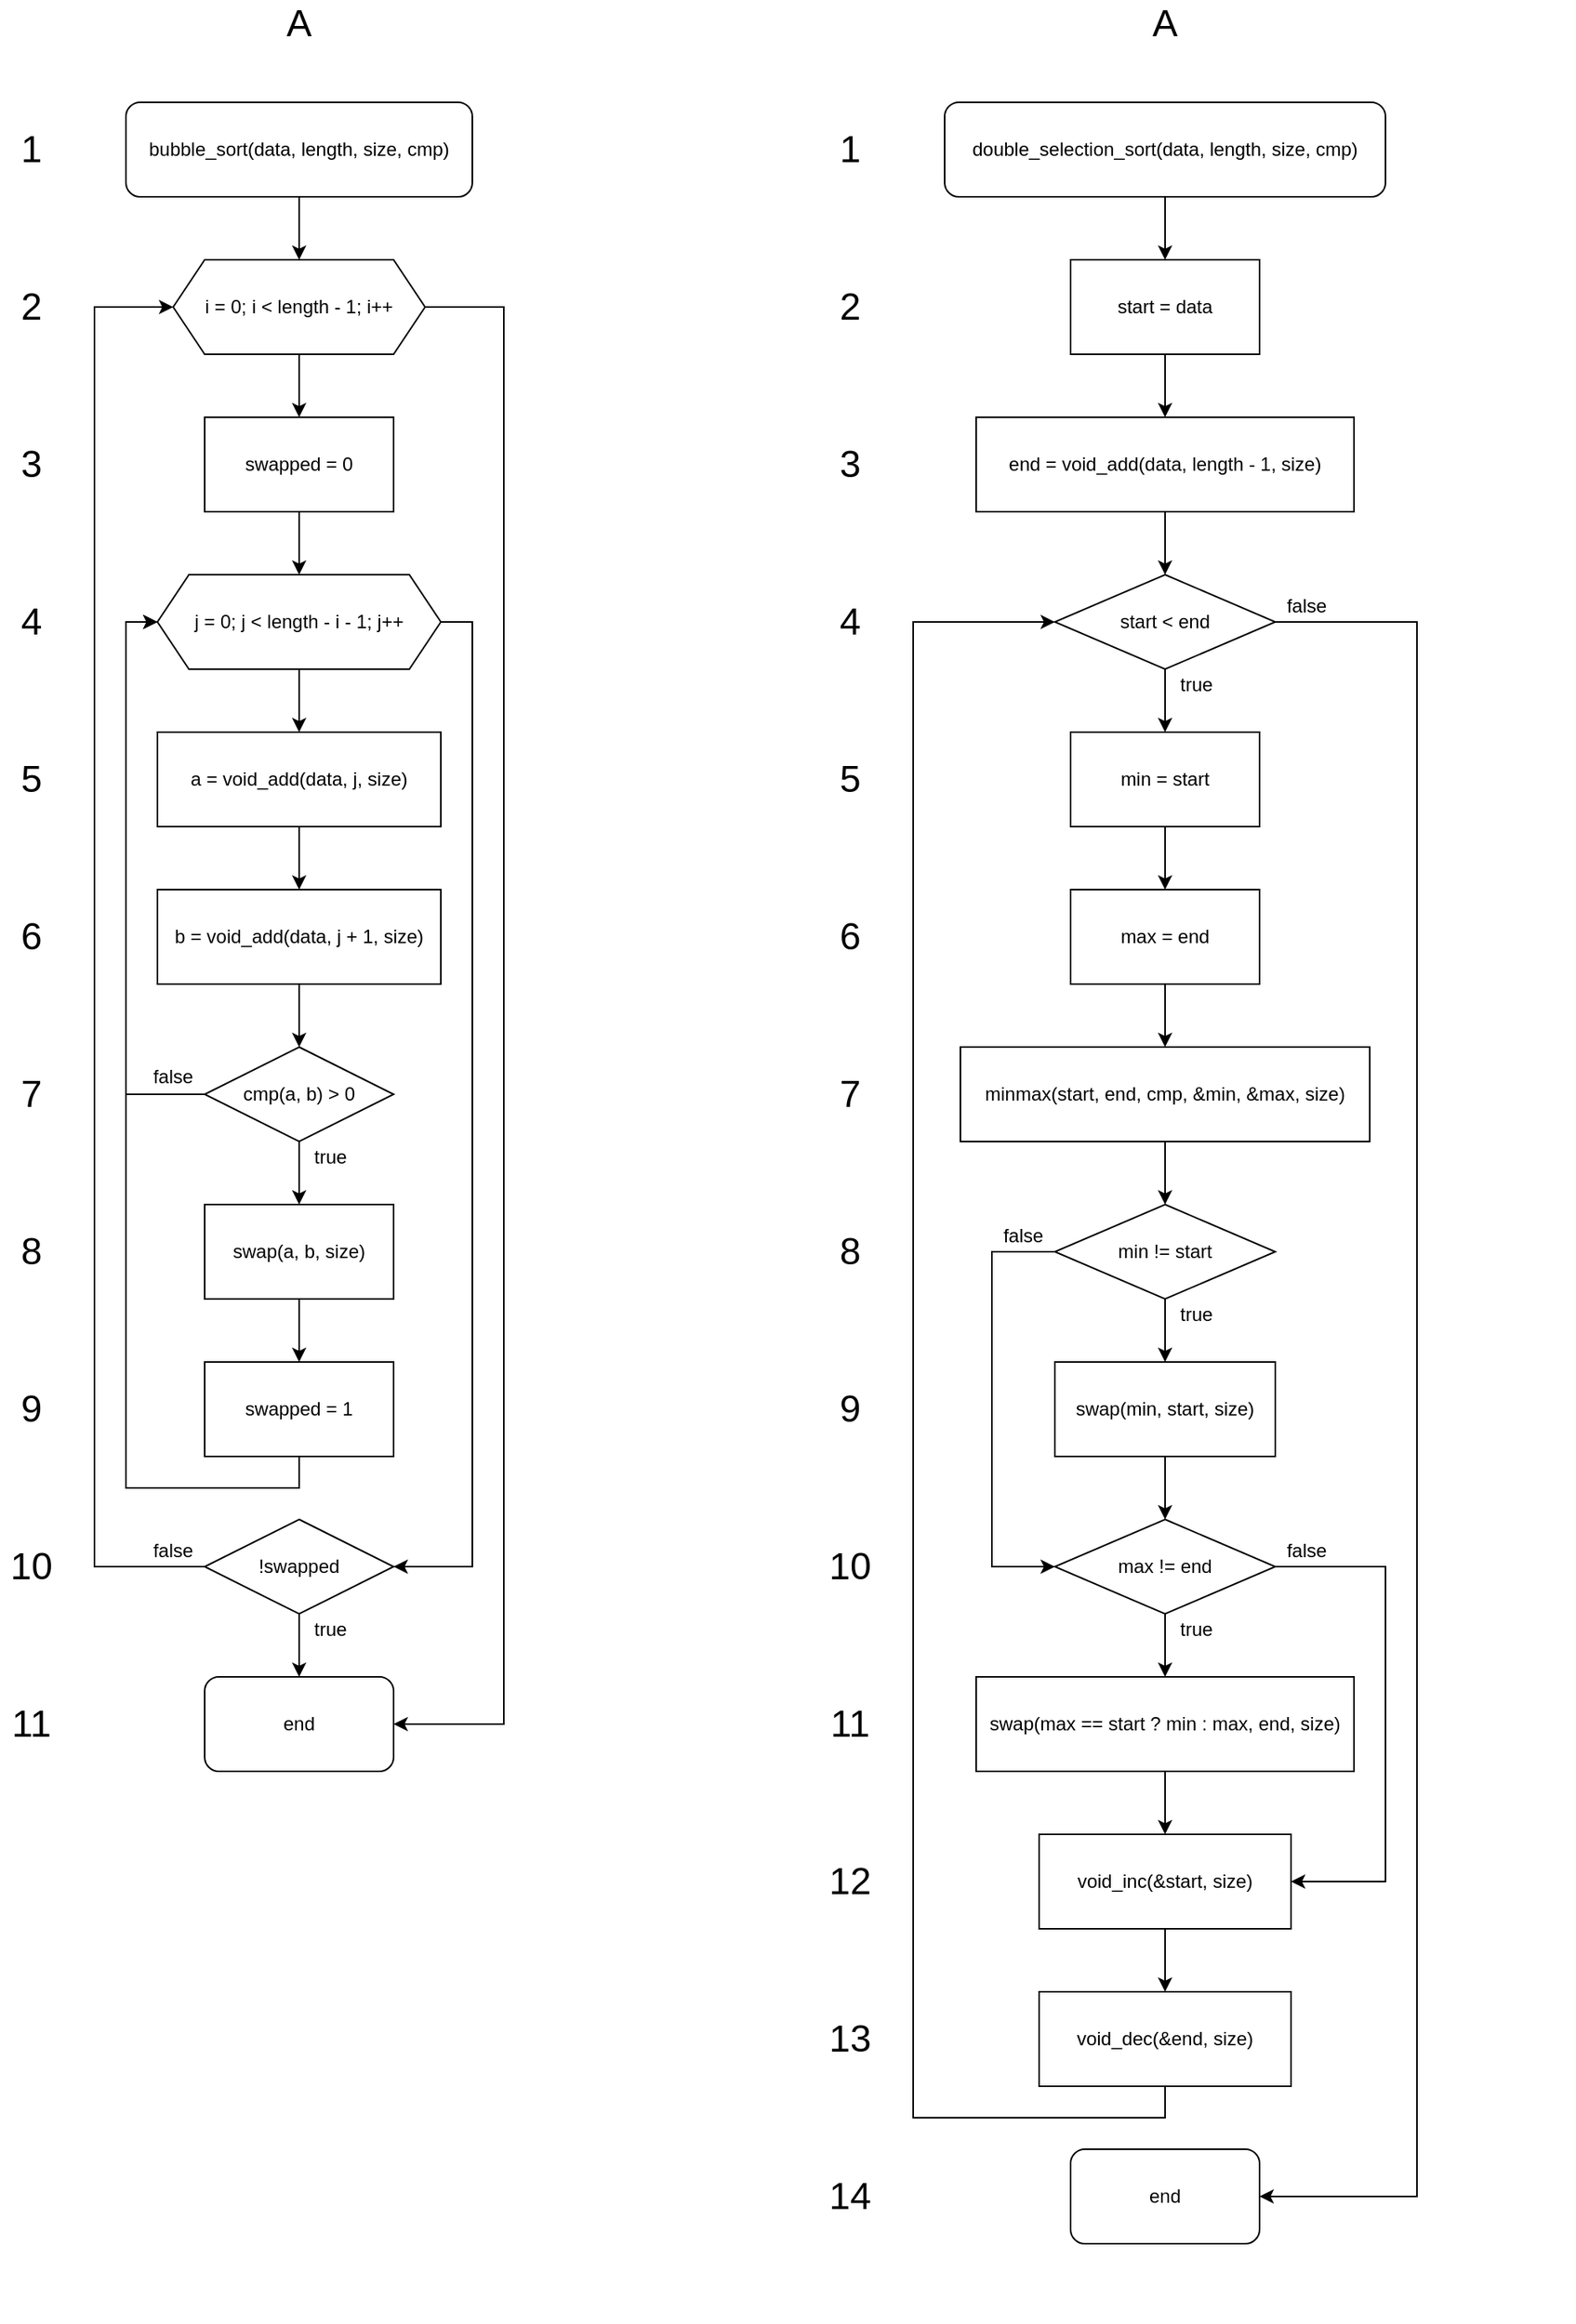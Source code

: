 <mxfile>
    <diagram id="C5RBs43oDa-KdzZeNtuy" name="Page-1">
        <mxGraphModel dx="2230" dy="1405" grid="1" gridSize="10" guides="1" tooltips="1" connect="1" arrows="1" fold="1" page="1" pageScale="1" pageWidth="827" pageHeight="1169" math="0" shadow="0">
            <root>
                <mxCell id="WIyWlLk6GJQsqaUBKTNV-0"/>
                <mxCell id="WIyWlLk6GJQsqaUBKTNV-1" parent="WIyWlLk6GJQsqaUBKTNV-0"/>
                <mxCell id="zx0148MqRfyi0DoLK2Pc-1" value="bubble_sort(data, length, size, cmp)" style="rounded=1;whiteSpace=wrap;" parent="WIyWlLk6GJQsqaUBKTNV-1" vertex="1">
                    <mxGeometry x="300" y="540" width="220" height="60" as="geometry"/>
                </mxCell>
                <mxCell id="zx0148MqRfyi0DoLK2Pc-33" style="edgeStyle=orthogonalEdgeStyle;rounded=0;orthogonalLoop=1;jettySize=auto;html=1;" parent="WIyWlLk6GJQsqaUBKTNV-1" source="zx0148MqRfyi0DoLK2Pc-2" target="zx0148MqRfyi0DoLK2Pc-28" edge="1">
                    <mxGeometry relative="1" as="geometry">
                        <Array as="points">
                            <mxPoint x="540" y="670"/>
                            <mxPoint x="540" y="1570"/>
                        </Array>
                    </mxGeometry>
                </mxCell>
                <mxCell id="zx0148MqRfyi0DoLK2Pc-2" value="i = 0; i &amp;lt; length - 1; i++" style="shape=hexagon;perimeter=hexagonPerimeter2;whiteSpace=wrap;fixedSize=1;html=1;" parent="WIyWlLk6GJQsqaUBKTNV-1" vertex="1">
                    <mxGeometry x="330" y="640" width="160" height="60" as="geometry"/>
                </mxCell>
                <mxCell id="zx0148MqRfyi0DoLK2Pc-3" value="" style="edgeStyle=orthogonalEdgeStyle;rounded=0;orthogonalLoop=1;jettySize=auto;html=1;" parent="WIyWlLk6GJQsqaUBKTNV-1" source="zx0148MqRfyi0DoLK2Pc-1" target="zx0148MqRfyi0DoLK2Pc-2" edge="1">
                    <mxGeometry relative="1" as="geometry"/>
                </mxCell>
                <mxCell id="zx0148MqRfyi0DoLK2Pc-4" value="swapped = 0" style="rounded=0;whiteSpace=wrap;" parent="WIyWlLk6GJQsqaUBKTNV-1" vertex="1">
                    <mxGeometry x="350" y="740" width="120" height="60" as="geometry"/>
                </mxCell>
                <mxCell id="zx0148MqRfyi0DoLK2Pc-5" value="" style="edgeStyle=orthogonalEdgeStyle;rounded=0;orthogonalLoop=1;jettySize=auto;html=1;" parent="WIyWlLk6GJQsqaUBKTNV-1" source="zx0148MqRfyi0DoLK2Pc-2" target="zx0148MqRfyi0DoLK2Pc-4" edge="1">
                    <mxGeometry relative="1" as="geometry"/>
                </mxCell>
                <mxCell id="zx0148MqRfyi0DoLK2Pc-6" value="j = 0; j &lt; length - i - 1; j++" style="shape=hexagon;perimeter=hexagonPerimeter2;whiteSpace=wrap;fixedSize=1;" parent="WIyWlLk6GJQsqaUBKTNV-1" vertex="1">
                    <mxGeometry x="320" y="840" width="180" height="60" as="geometry"/>
                </mxCell>
                <mxCell id="zx0148MqRfyi0DoLK2Pc-7" value="" style="edgeStyle=orthogonalEdgeStyle;rounded=0;orthogonalLoop=1;jettySize=auto;html=1;" parent="WIyWlLk6GJQsqaUBKTNV-1" source="zx0148MqRfyi0DoLK2Pc-4" target="zx0148MqRfyi0DoLK2Pc-6" edge="1">
                    <mxGeometry relative="1" as="geometry"/>
                </mxCell>
                <mxCell id="zx0148MqRfyi0DoLK2Pc-11" style="edgeStyle=orthogonalEdgeStyle;rounded=0;orthogonalLoop=1;jettySize=auto;html=1;" parent="WIyWlLk6GJQsqaUBKTNV-1" source="zx0148MqRfyi0DoLK2Pc-8" target="zx0148MqRfyi0DoLK2Pc-10" edge="1">
                    <mxGeometry relative="1" as="geometry"/>
                </mxCell>
                <mxCell id="zx0148MqRfyi0DoLK2Pc-8" value="a = void_add(data, j, size)" style="rounded=0;whiteSpace=wrap;" parent="WIyWlLk6GJQsqaUBKTNV-1" vertex="1">
                    <mxGeometry x="320" y="940" width="180" height="60" as="geometry"/>
                </mxCell>
                <mxCell id="zx0148MqRfyi0DoLK2Pc-9" value="" style="edgeStyle=orthogonalEdgeStyle;rounded=0;orthogonalLoop=1;jettySize=auto;html=1;" parent="WIyWlLk6GJQsqaUBKTNV-1" source="zx0148MqRfyi0DoLK2Pc-6" target="zx0148MqRfyi0DoLK2Pc-8" edge="1">
                    <mxGeometry relative="1" as="geometry"/>
                </mxCell>
                <mxCell id="zx0148MqRfyi0DoLK2Pc-10" value="b = void_add(data, j + 1, size)" style="rounded=0;whiteSpace=wrap;" parent="WIyWlLk6GJQsqaUBKTNV-1" vertex="1">
                    <mxGeometry x="320" y="1040" width="180" height="60" as="geometry"/>
                </mxCell>
                <mxCell id="zx0148MqRfyi0DoLK2Pc-21" style="edgeStyle=orthogonalEdgeStyle;rounded=0;orthogonalLoop=1;jettySize=auto;html=1;" parent="WIyWlLk6GJQsqaUBKTNV-1" source="zx0148MqRfyi0DoLK2Pc-12" target="zx0148MqRfyi0DoLK2Pc-6" edge="1">
                    <mxGeometry relative="1" as="geometry">
                        <Array as="points">
                            <mxPoint x="300" y="1170"/>
                            <mxPoint x="300" y="870"/>
                        </Array>
                    </mxGeometry>
                </mxCell>
                <mxCell id="zx0148MqRfyi0DoLK2Pc-12" value="cmp(a, b) &gt; 0" style="rhombus;whiteSpace=wrap;" parent="WIyWlLk6GJQsqaUBKTNV-1" vertex="1">
                    <mxGeometry x="350" y="1140" width="120" height="60" as="geometry"/>
                </mxCell>
                <mxCell id="zx0148MqRfyi0DoLK2Pc-13" value="" style="edgeStyle=orthogonalEdgeStyle;rounded=0;orthogonalLoop=1;jettySize=auto;html=1;" parent="WIyWlLk6GJQsqaUBKTNV-1" source="zx0148MqRfyi0DoLK2Pc-10" target="zx0148MqRfyi0DoLK2Pc-12" edge="1">
                    <mxGeometry relative="1" as="geometry"/>
                </mxCell>
                <mxCell id="zx0148MqRfyi0DoLK2Pc-14" value="swap(a, b, size)" style="rounded=0;whiteSpace=wrap;" parent="WIyWlLk6GJQsqaUBKTNV-1" vertex="1">
                    <mxGeometry x="350" y="1240" width="120" height="60" as="geometry"/>
                </mxCell>
                <mxCell id="zx0148MqRfyi0DoLK2Pc-15" value="" style="edgeStyle=orthogonalEdgeStyle;rounded=0;orthogonalLoop=1;jettySize=auto;html=1;" parent="WIyWlLk6GJQsqaUBKTNV-1" source="zx0148MqRfyi0DoLK2Pc-12" target="zx0148MqRfyi0DoLK2Pc-14" edge="1">
                    <mxGeometry relative="1" as="geometry"/>
                </mxCell>
                <mxCell id="zx0148MqRfyi0DoLK2Pc-25" style="edgeStyle=orthogonalEdgeStyle;rounded=0;orthogonalLoop=1;jettySize=auto;html=1;" parent="WIyWlLk6GJQsqaUBKTNV-1" source="zx0148MqRfyi0DoLK2Pc-16" target="zx0148MqRfyi0DoLK2Pc-6" edge="1">
                    <mxGeometry relative="1" as="geometry">
                        <Array as="points">
                            <mxPoint x="410" y="1420"/>
                            <mxPoint x="300" y="1420"/>
                            <mxPoint x="300" y="870"/>
                        </Array>
                    </mxGeometry>
                </mxCell>
                <mxCell id="zx0148MqRfyi0DoLK2Pc-16" value="swapped = 1" style="rounded=0;whiteSpace=wrap;" parent="WIyWlLk6GJQsqaUBKTNV-1" vertex="1">
                    <mxGeometry x="350" y="1340" width="120" height="60" as="geometry"/>
                </mxCell>
                <mxCell id="zx0148MqRfyi0DoLK2Pc-17" value="" style="edgeStyle=orthogonalEdgeStyle;rounded=0;orthogonalLoop=1;jettySize=auto;html=1;" parent="WIyWlLk6GJQsqaUBKTNV-1" source="zx0148MqRfyi0DoLK2Pc-14" target="zx0148MqRfyi0DoLK2Pc-16" edge="1">
                    <mxGeometry relative="1" as="geometry"/>
                </mxCell>
                <mxCell id="zx0148MqRfyi0DoLK2Pc-18" value="true" style="text;html=1;strokeColor=none;fillColor=none;align=center;verticalAlign=middle;whiteSpace=wrap;rounded=0;" parent="WIyWlLk6GJQsqaUBKTNV-1" vertex="1">
                    <mxGeometry x="410" y="1200" width="40" height="20" as="geometry"/>
                </mxCell>
                <mxCell id="zx0148MqRfyi0DoLK2Pc-22" value="false" style="text;html=1;strokeColor=none;fillColor=none;align=center;verticalAlign=middle;whiteSpace=wrap;rounded=0;" parent="WIyWlLk6GJQsqaUBKTNV-1" vertex="1">
                    <mxGeometry x="310" y="1149" width="40" height="20" as="geometry"/>
                </mxCell>
                <mxCell id="zx0148MqRfyi0DoLK2Pc-29" style="edgeStyle=orthogonalEdgeStyle;rounded=0;orthogonalLoop=1;jettySize=auto;html=1;" parent="WIyWlLk6GJQsqaUBKTNV-1" source="zx0148MqRfyi0DoLK2Pc-26" target="zx0148MqRfyi0DoLK2Pc-28" edge="1">
                    <mxGeometry relative="1" as="geometry"/>
                </mxCell>
                <mxCell id="zx0148MqRfyi0DoLK2Pc-31" style="edgeStyle=orthogonalEdgeStyle;rounded=0;orthogonalLoop=1;jettySize=auto;html=1;" parent="WIyWlLk6GJQsqaUBKTNV-1" source="zx0148MqRfyi0DoLK2Pc-26" target="zx0148MqRfyi0DoLK2Pc-2" edge="1">
                    <mxGeometry relative="1" as="geometry">
                        <mxPoint x="220" y="810" as="targetPoint"/>
                        <Array as="points">
                            <mxPoint x="280" y="1470"/>
                            <mxPoint x="280" y="670"/>
                        </Array>
                    </mxGeometry>
                </mxCell>
                <mxCell id="zx0148MqRfyi0DoLK2Pc-26" value="!swapped" style="rhombus;whiteSpace=wrap;" parent="WIyWlLk6GJQsqaUBKTNV-1" vertex="1">
                    <mxGeometry x="350" y="1440" width="120" height="60" as="geometry"/>
                </mxCell>
                <mxCell id="zx0148MqRfyi0DoLK2Pc-27" value="" style="edgeStyle=orthogonalEdgeStyle;rounded=0;orthogonalLoop=1;jettySize=auto;html=1;" parent="WIyWlLk6GJQsqaUBKTNV-1" source="zx0148MqRfyi0DoLK2Pc-6" target="zx0148MqRfyi0DoLK2Pc-26" edge="1">
                    <mxGeometry relative="1" as="geometry">
                        <Array as="points">
                            <mxPoint x="520" y="870"/>
                            <mxPoint x="520" y="1470"/>
                        </Array>
                    </mxGeometry>
                </mxCell>
                <mxCell id="zx0148MqRfyi0DoLK2Pc-28" value="end" style="rounded=1;whiteSpace=wrap;html=1;" parent="WIyWlLk6GJQsqaUBKTNV-1" vertex="1">
                    <mxGeometry x="350" y="1540" width="120" height="60" as="geometry"/>
                </mxCell>
                <mxCell id="zx0148MqRfyi0DoLK2Pc-30" value="true" style="text;html=1;strokeColor=none;fillColor=none;align=center;verticalAlign=middle;whiteSpace=wrap;rounded=0;" parent="WIyWlLk6GJQsqaUBKTNV-1" vertex="1">
                    <mxGeometry x="410" y="1500" width="40" height="20" as="geometry"/>
                </mxCell>
                <mxCell id="zx0148MqRfyi0DoLK2Pc-32" value="false" style="text;html=1;strokeColor=none;fillColor=none;align=center;verticalAlign=middle;whiteSpace=wrap;rounded=0;" parent="WIyWlLk6GJQsqaUBKTNV-1" vertex="1">
                    <mxGeometry x="310" y="1450" width="40" height="20" as="geometry"/>
                </mxCell>
                <mxCell id="zx0148MqRfyi0DoLK2Pc-34" value="double_selection_sort(data, length, size, cmp)" style="rounded=1;whiteSpace=wrap;" parent="WIyWlLk6GJQsqaUBKTNV-1" vertex="1">
                    <mxGeometry x="820" y="540" width="280" height="60" as="geometry"/>
                </mxCell>
                <mxCell id="zx0148MqRfyi0DoLK2Pc-38" style="edgeStyle=orthogonalEdgeStyle;rounded=0;orthogonalLoop=1;jettySize=auto;html=1;" parent="WIyWlLk6GJQsqaUBKTNV-1" source="zx0148MqRfyi0DoLK2Pc-35" target="zx0148MqRfyi0DoLK2Pc-37" edge="1">
                    <mxGeometry relative="1" as="geometry"/>
                </mxCell>
                <mxCell id="zx0148MqRfyi0DoLK2Pc-35" value="start = data" style="rounded=0;whiteSpace=wrap;" parent="WIyWlLk6GJQsqaUBKTNV-1" vertex="1">
                    <mxGeometry x="900" y="640" width="120" height="60" as="geometry"/>
                </mxCell>
                <mxCell id="zx0148MqRfyi0DoLK2Pc-36" value="" style="edgeStyle=orthogonalEdgeStyle;rounded=0;orthogonalLoop=1;jettySize=auto;html=1;" parent="WIyWlLk6GJQsqaUBKTNV-1" source="zx0148MqRfyi0DoLK2Pc-34" target="zx0148MqRfyi0DoLK2Pc-35" edge="1">
                    <mxGeometry relative="1" as="geometry"/>
                </mxCell>
                <mxCell id="zx0148MqRfyi0DoLK2Pc-37" value="end = void_add(data, length - 1, size)" style="rounded=0;whiteSpace=wrap;" parent="WIyWlLk6GJQsqaUBKTNV-1" vertex="1">
                    <mxGeometry x="840" y="740" width="240" height="60" as="geometry"/>
                </mxCell>
                <mxCell id="zx0148MqRfyi0DoLK2Pc-43" style="edgeStyle=orthogonalEdgeStyle;rounded=0;orthogonalLoop=1;jettySize=auto;html=1;" parent="WIyWlLk6GJQsqaUBKTNV-1" source="zx0148MqRfyi0DoLK2Pc-39" target="zx0148MqRfyi0DoLK2Pc-42" edge="1">
                    <mxGeometry relative="1" as="geometry"/>
                </mxCell>
                <mxCell id="zx0148MqRfyi0DoLK2Pc-74" style="edgeStyle=orthogonalEdgeStyle;rounded=0;orthogonalLoop=1;jettySize=auto;html=1;" parent="WIyWlLk6GJQsqaUBKTNV-1" source="zx0148MqRfyi0DoLK2Pc-39" target="zx0148MqRfyi0DoLK2Pc-73" edge="1">
                    <mxGeometry relative="1" as="geometry">
                        <Array as="points">
                            <mxPoint x="1120" y="870"/>
                            <mxPoint x="1120" y="1870"/>
                        </Array>
                    </mxGeometry>
                </mxCell>
                <mxCell id="zx0148MqRfyi0DoLK2Pc-39" value="start &lt; end" style="rhombus;whiteSpace=wrap;" parent="WIyWlLk6GJQsqaUBKTNV-1" vertex="1">
                    <mxGeometry x="890" y="840" width="140" height="60" as="geometry"/>
                </mxCell>
                <mxCell id="zx0148MqRfyi0DoLK2Pc-40" value="" style="edgeStyle=orthogonalEdgeStyle;rounded=0;orthogonalLoop=1;jettySize=auto;html=1;" parent="WIyWlLk6GJQsqaUBKTNV-1" source="zx0148MqRfyi0DoLK2Pc-37" target="zx0148MqRfyi0DoLK2Pc-39" edge="1">
                    <mxGeometry relative="1" as="geometry"/>
                </mxCell>
                <mxCell id="zx0148MqRfyi0DoLK2Pc-45" style="edgeStyle=orthogonalEdgeStyle;rounded=0;orthogonalLoop=1;jettySize=auto;html=1;" parent="WIyWlLk6GJQsqaUBKTNV-1" source="zx0148MqRfyi0DoLK2Pc-42" target="zx0148MqRfyi0DoLK2Pc-44" edge="1">
                    <mxGeometry relative="1" as="geometry"/>
                </mxCell>
                <mxCell id="zx0148MqRfyi0DoLK2Pc-42" value="min = start" style="rounded=0;whiteSpace=wrap;" parent="WIyWlLk6GJQsqaUBKTNV-1" vertex="1">
                    <mxGeometry x="900" y="940" width="120" height="60" as="geometry"/>
                </mxCell>
                <mxCell id="zx0148MqRfyi0DoLK2Pc-49" style="edgeStyle=orthogonalEdgeStyle;rounded=0;orthogonalLoop=1;jettySize=auto;html=1;" parent="WIyWlLk6GJQsqaUBKTNV-1" source="zx0148MqRfyi0DoLK2Pc-44" target="zx0148MqRfyi0DoLK2Pc-48" edge="1">
                    <mxGeometry relative="1" as="geometry"/>
                </mxCell>
                <mxCell id="zx0148MqRfyi0DoLK2Pc-44" value="max = end" style="rounded=0;whiteSpace=wrap;" parent="WIyWlLk6GJQsqaUBKTNV-1" vertex="1">
                    <mxGeometry x="900" y="1040" width="120" height="60" as="geometry"/>
                </mxCell>
                <mxCell id="zx0148MqRfyi0DoLK2Pc-46" value="true" style="text;html=1;strokeColor=none;fillColor=none;align=center;verticalAlign=middle;whiteSpace=wrap;rounded=0;" parent="WIyWlLk6GJQsqaUBKTNV-1" vertex="1">
                    <mxGeometry x="960" y="900" width="40" height="20" as="geometry"/>
                </mxCell>
                <mxCell id="zx0148MqRfyi0DoLK2Pc-52" style="edgeStyle=orthogonalEdgeStyle;rounded=0;orthogonalLoop=1;jettySize=auto;html=1;" parent="WIyWlLk6GJQsqaUBKTNV-1" source="zx0148MqRfyi0DoLK2Pc-48" target="zx0148MqRfyi0DoLK2Pc-51" edge="1">
                    <mxGeometry relative="1" as="geometry"/>
                </mxCell>
                <mxCell id="zx0148MqRfyi0DoLK2Pc-48" value="minmax(start, end, cmp, &amp;min, &amp;max, size)" style="rounded=0;whiteSpace=wrap;" parent="WIyWlLk6GJQsqaUBKTNV-1" vertex="1">
                    <mxGeometry x="830" y="1140" width="260" height="60" as="geometry"/>
                </mxCell>
                <mxCell id="zx0148MqRfyi0DoLK2Pc-54" style="edgeStyle=orthogonalEdgeStyle;rounded=0;orthogonalLoop=1;jettySize=auto;html=1;" parent="WIyWlLk6GJQsqaUBKTNV-1" source="zx0148MqRfyi0DoLK2Pc-51" target="zx0148MqRfyi0DoLK2Pc-53" edge="1">
                    <mxGeometry relative="1" as="geometry"/>
                </mxCell>
                <mxCell id="zx0148MqRfyi0DoLK2Pc-57" style="edgeStyle=orthogonalEdgeStyle;rounded=0;orthogonalLoop=1;jettySize=auto;html=1;" parent="WIyWlLk6GJQsqaUBKTNV-1" source="zx0148MqRfyi0DoLK2Pc-51" target="zx0148MqRfyi0DoLK2Pc-56" edge="1">
                    <mxGeometry relative="1" as="geometry">
                        <Array as="points">
                            <mxPoint x="850" y="1270"/>
                            <mxPoint x="850" y="1470"/>
                        </Array>
                    </mxGeometry>
                </mxCell>
                <mxCell id="zx0148MqRfyi0DoLK2Pc-51" value="min != start" style="rhombus;whiteSpace=wrap;" parent="WIyWlLk6GJQsqaUBKTNV-1" vertex="1">
                    <mxGeometry x="890" y="1240" width="140" height="60" as="geometry"/>
                </mxCell>
                <mxCell id="zx0148MqRfyi0DoLK2Pc-59" style="edgeStyle=orthogonalEdgeStyle;rounded=0;orthogonalLoop=1;jettySize=auto;html=1;" parent="WIyWlLk6GJQsqaUBKTNV-1" source="zx0148MqRfyi0DoLK2Pc-53" target="zx0148MqRfyi0DoLK2Pc-56" edge="1">
                    <mxGeometry relative="1" as="geometry"/>
                </mxCell>
                <mxCell id="zx0148MqRfyi0DoLK2Pc-53" value="swap(min, start, size)" style="rounded=0;whiteSpace=wrap;" parent="WIyWlLk6GJQsqaUBKTNV-1" vertex="1">
                    <mxGeometry x="890" y="1340" width="140" height="60" as="geometry"/>
                </mxCell>
                <mxCell id="zx0148MqRfyi0DoLK2Pc-55" value="true" style="text;html=1;strokeColor=none;fillColor=none;align=center;verticalAlign=middle;whiteSpace=wrap;rounded=0;" parent="WIyWlLk6GJQsqaUBKTNV-1" vertex="1">
                    <mxGeometry x="960" y="1300" width="40" height="20" as="geometry"/>
                </mxCell>
                <mxCell id="zx0148MqRfyi0DoLK2Pc-63" style="edgeStyle=orthogonalEdgeStyle;rounded=0;orthogonalLoop=1;jettySize=auto;html=1;" parent="WIyWlLk6GJQsqaUBKTNV-1" source="zx0148MqRfyi0DoLK2Pc-56" target="zx0148MqRfyi0DoLK2Pc-62" edge="1">
                    <mxGeometry relative="1" as="geometry"/>
                </mxCell>
                <mxCell id="zx0148MqRfyi0DoLK2Pc-67" style="edgeStyle=orthogonalEdgeStyle;rounded=0;orthogonalLoop=1;jettySize=auto;html=1;" parent="WIyWlLk6GJQsqaUBKTNV-1" source="zx0148MqRfyi0DoLK2Pc-56" target="zx0148MqRfyi0DoLK2Pc-65" edge="1">
                    <mxGeometry relative="1" as="geometry">
                        <Array as="points">
                            <mxPoint x="1100" y="1470"/>
                            <mxPoint x="1100" y="1670"/>
                        </Array>
                    </mxGeometry>
                </mxCell>
                <mxCell id="zx0148MqRfyi0DoLK2Pc-56" value="max != end" style="rhombus;whiteSpace=wrap;" parent="WIyWlLk6GJQsqaUBKTNV-1" vertex="1">
                    <mxGeometry x="890" y="1440" width="140" height="60" as="geometry"/>
                </mxCell>
                <mxCell id="zx0148MqRfyi0DoLK2Pc-58" value="false" style="text;html=1;strokeColor=none;fillColor=none;align=center;verticalAlign=middle;whiteSpace=wrap;rounded=0;" parent="WIyWlLk6GJQsqaUBKTNV-1" vertex="1">
                    <mxGeometry x="850" y="1250" width="40" height="20" as="geometry"/>
                </mxCell>
                <mxCell id="zx0148MqRfyi0DoLK2Pc-66" style="edgeStyle=orthogonalEdgeStyle;rounded=0;orthogonalLoop=1;jettySize=auto;html=1;" parent="WIyWlLk6GJQsqaUBKTNV-1" source="zx0148MqRfyi0DoLK2Pc-62" target="zx0148MqRfyi0DoLK2Pc-65" edge="1">
                    <mxGeometry relative="1" as="geometry"/>
                </mxCell>
                <mxCell id="zx0148MqRfyi0DoLK2Pc-62" value="swap(max == start ? min : max, end, size)" style="rounded=0;whiteSpace=wrap;" parent="WIyWlLk6GJQsqaUBKTNV-1" vertex="1">
                    <mxGeometry x="840" y="1540" width="240" height="60" as="geometry"/>
                </mxCell>
                <mxCell id="zx0148MqRfyi0DoLK2Pc-64" value="true" style="text;html=1;strokeColor=none;fillColor=none;align=center;verticalAlign=middle;whiteSpace=wrap;rounded=0;" parent="WIyWlLk6GJQsqaUBKTNV-1" vertex="1">
                    <mxGeometry x="960" y="1500" width="40" height="20" as="geometry"/>
                </mxCell>
                <mxCell id="zx0148MqRfyi0DoLK2Pc-71" style="edgeStyle=orthogonalEdgeStyle;rounded=0;orthogonalLoop=1;jettySize=auto;html=1;" parent="WIyWlLk6GJQsqaUBKTNV-1" source="zx0148MqRfyi0DoLK2Pc-65" target="zx0148MqRfyi0DoLK2Pc-70" edge="1">
                    <mxGeometry relative="1" as="geometry"/>
                </mxCell>
                <mxCell id="zx0148MqRfyi0DoLK2Pc-65" value="void_inc(&amp;start, size)" style="rounded=0;whiteSpace=wrap;" parent="WIyWlLk6GJQsqaUBKTNV-1" vertex="1">
                    <mxGeometry x="880" y="1640" width="160" height="60" as="geometry"/>
                </mxCell>
                <mxCell id="zx0148MqRfyi0DoLK2Pc-68" value="false" style="text;html=1;strokeColor=none;fillColor=none;align=center;verticalAlign=middle;whiteSpace=wrap;rounded=0;" parent="WIyWlLk6GJQsqaUBKTNV-1" vertex="1">
                    <mxGeometry x="1030" y="1450" width="40" height="20" as="geometry"/>
                </mxCell>
                <mxCell id="zx0148MqRfyi0DoLK2Pc-72" style="edgeStyle=orthogonalEdgeStyle;rounded=0;orthogonalLoop=1;jettySize=auto;html=1;" parent="WIyWlLk6GJQsqaUBKTNV-1" source="zx0148MqRfyi0DoLK2Pc-70" target="zx0148MqRfyi0DoLK2Pc-39" edge="1">
                    <mxGeometry relative="1" as="geometry">
                        <Array as="points">
                            <mxPoint x="960" y="1820"/>
                            <mxPoint x="800" y="1820"/>
                            <mxPoint x="800" y="870"/>
                        </Array>
                    </mxGeometry>
                </mxCell>
                <mxCell id="zx0148MqRfyi0DoLK2Pc-70" value="void_dec(&amp;end, size)" style="rounded=0;whiteSpace=wrap;" parent="WIyWlLk6GJQsqaUBKTNV-1" vertex="1">
                    <mxGeometry x="880" y="1740" width="160" height="60" as="geometry"/>
                </mxCell>
                <mxCell id="zx0148MqRfyi0DoLK2Pc-73" value="end" style="rounded=1;whiteSpace=wrap;html=1;" parent="WIyWlLk6GJQsqaUBKTNV-1" vertex="1">
                    <mxGeometry x="900" y="1840" width="120" height="60" as="geometry"/>
                </mxCell>
                <mxCell id="zx0148MqRfyi0DoLK2Pc-75" value="false" style="text;html=1;strokeColor=none;fillColor=none;align=center;verticalAlign=middle;whiteSpace=wrap;rounded=0;" parent="WIyWlLk6GJQsqaUBKTNV-1" vertex="1">
                    <mxGeometry x="1030" y="850" width="40" height="20" as="geometry"/>
                </mxCell>
                <mxCell id="zx0148MqRfyi0DoLK2Pc-76" value="&lt;font style=&quot;font-size: 24px&quot;&gt;A&lt;/font&gt;" style="text;html=1;strokeColor=none;fillColor=none;align=center;verticalAlign=middle;whiteSpace=wrap;rounded=0;" parent="WIyWlLk6GJQsqaUBKTNV-1" vertex="1">
                    <mxGeometry x="390" y="480" width="40" height="20" as="geometry"/>
                </mxCell>
                <mxCell id="zx0148MqRfyi0DoLK2Pc-77" value="&lt;font style=&quot;font-size: 24px&quot;&gt;A&lt;/font&gt;" style="text;html=1;strokeColor=none;fillColor=none;align=center;verticalAlign=middle;whiteSpace=wrap;rounded=0;" parent="WIyWlLk6GJQsqaUBKTNV-1" vertex="1">
                    <mxGeometry x="940" y="480" width="40" height="20" as="geometry"/>
                </mxCell>
                <mxCell id="zx0148MqRfyi0DoLK2Pc-78" value="&lt;font style=&quot;font-size: 24px&quot;&gt;1&lt;/font&gt;" style="text;html=1;strokeColor=none;fillColor=none;align=center;verticalAlign=middle;whiteSpace=wrap;rounded=0;" parent="WIyWlLk6GJQsqaUBKTNV-1" vertex="1">
                    <mxGeometry x="220" y="560" width="40" height="20" as="geometry"/>
                </mxCell>
                <mxCell id="zx0148MqRfyi0DoLK2Pc-79" value="&lt;font style=&quot;font-size: 24px&quot;&gt;2&lt;/font&gt;" style="text;html=1;strokeColor=none;fillColor=none;align=center;verticalAlign=middle;whiteSpace=wrap;rounded=0;" parent="WIyWlLk6GJQsqaUBKTNV-1" vertex="1">
                    <mxGeometry x="220" y="660" width="40" height="20" as="geometry"/>
                </mxCell>
                <mxCell id="zx0148MqRfyi0DoLK2Pc-80" value="&lt;font style=&quot;font-size: 24px&quot;&gt;3&lt;/font&gt;" style="text;html=1;strokeColor=none;fillColor=none;align=center;verticalAlign=middle;whiteSpace=wrap;rounded=0;" parent="WIyWlLk6GJQsqaUBKTNV-1" vertex="1">
                    <mxGeometry x="220" y="760" width="40" height="20" as="geometry"/>
                </mxCell>
                <mxCell id="zx0148MqRfyi0DoLK2Pc-81" value="&lt;font style=&quot;font-size: 24px&quot;&gt;4&lt;/font&gt;" style="text;html=1;strokeColor=none;fillColor=none;align=center;verticalAlign=middle;whiteSpace=wrap;rounded=0;" parent="WIyWlLk6GJQsqaUBKTNV-1" vertex="1">
                    <mxGeometry x="220" y="860" width="40" height="20" as="geometry"/>
                </mxCell>
                <mxCell id="zx0148MqRfyi0DoLK2Pc-83" value="&lt;font style=&quot;font-size: 24px&quot;&gt;5&lt;/font&gt;" style="text;html=1;strokeColor=none;fillColor=none;align=center;verticalAlign=middle;whiteSpace=wrap;rounded=0;" parent="WIyWlLk6GJQsqaUBKTNV-1" vertex="1">
                    <mxGeometry x="220" y="960" width="40" height="20" as="geometry"/>
                </mxCell>
                <mxCell id="zx0148MqRfyi0DoLK2Pc-84" value="&lt;font style=&quot;font-size: 24px&quot;&gt;6&lt;/font&gt;" style="text;html=1;strokeColor=none;fillColor=none;align=center;verticalAlign=middle;whiteSpace=wrap;rounded=0;" parent="WIyWlLk6GJQsqaUBKTNV-1" vertex="1">
                    <mxGeometry x="220" y="1060" width="40" height="20" as="geometry"/>
                </mxCell>
                <mxCell id="zx0148MqRfyi0DoLK2Pc-85" value="&lt;font style=&quot;font-size: 24px&quot;&gt;7&lt;/font&gt;" style="text;html=1;strokeColor=none;fillColor=none;align=center;verticalAlign=middle;whiteSpace=wrap;rounded=0;" parent="WIyWlLk6GJQsqaUBKTNV-1" vertex="1">
                    <mxGeometry x="220" y="1160" width="40" height="20" as="geometry"/>
                </mxCell>
                <mxCell id="zx0148MqRfyi0DoLK2Pc-86" value="&lt;font style=&quot;font-size: 24px&quot;&gt;8&lt;/font&gt;" style="text;html=1;strokeColor=none;fillColor=none;align=center;verticalAlign=middle;whiteSpace=wrap;rounded=0;" parent="WIyWlLk6GJQsqaUBKTNV-1" vertex="1">
                    <mxGeometry x="220" y="1260" width="40" height="20" as="geometry"/>
                </mxCell>
                <mxCell id="zx0148MqRfyi0DoLK2Pc-87" value="&lt;font style=&quot;font-size: 24px&quot;&gt;9&lt;/font&gt;" style="text;html=1;strokeColor=none;fillColor=none;align=center;verticalAlign=middle;whiteSpace=wrap;rounded=0;" parent="WIyWlLk6GJQsqaUBKTNV-1" vertex="1">
                    <mxGeometry x="220" y="1360" width="40" height="20" as="geometry"/>
                </mxCell>
                <mxCell id="zx0148MqRfyi0DoLK2Pc-88" value="&lt;font style=&quot;font-size: 24px&quot;&gt;10&lt;/font&gt;" style="text;html=1;strokeColor=none;fillColor=none;align=center;verticalAlign=middle;whiteSpace=wrap;rounded=0;" parent="WIyWlLk6GJQsqaUBKTNV-1" vertex="1">
                    <mxGeometry x="220" y="1460" width="40" height="20" as="geometry"/>
                </mxCell>
                <mxCell id="zx0148MqRfyi0DoLK2Pc-89" value="&lt;font style=&quot;font-size: 24px&quot;&gt;11&lt;/font&gt;" style="text;html=1;strokeColor=none;fillColor=none;align=center;verticalAlign=middle;whiteSpace=wrap;rounded=0;" parent="WIyWlLk6GJQsqaUBKTNV-1" vertex="1">
                    <mxGeometry x="220" y="1560" width="40" height="20" as="geometry"/>
                </mxCell>
                <mxCell id="zx0148MqRfyi0DoLK2Pc-109" value="&lt;font style=&quot;font-size: 24px&quot;&gt;1&lt;/font&gt;" style="text;html=1;strokeColor=none;fillColor=none;align=center;verticalAlign=middle;whiteSpace=wrap;rounded=0;" parent="WIyWlLk6GJQsqaUBKTNV-1" vertex="1">
                    <mxGeometry x="740" y="560" width="40" height="20" as="geometry"/>
                </mxCell>
                <mxCell id="zx0148MqRfyi0DoLK2Pc-110" value="&lt;font style=&quot;font-size: 24px&quot;&gt;2&lt;/font&gt;" style="text;html=1;strokeColor=none;fillColor=none;align=center;verticalAlign=middle;whiteSpace=wrap;rounded=0;" parent="WIyWlLk6GJQsqaUBKTNV-1" vertex="1">
                    <mxGeometry x="740" y="660" width="40" height="20" as="geometry"/>
                </mxCell>
                <mxCell id="zx0148MqRfyi0DoLK2Pc-111" value="&lt;font style=&quot;font-size: 24px&quot;&gt;3&lt;/font&gt;" style="text;html=1;strokeColor=none;fillColor=none;align=center;verticalAlign=middle;whiteSpace=wrap;rounded=0;" parent="WIyWlLk6GJQsqaUBKTNV-1" vertex="1">
                    <mxGeometry x="740" y="760" width="40" height="20" as="geometry"/>
                </mxCell>
                <mxCell id="zx0148MqRfyi0DoLK2Pc-112" value="&lt;font style=&quot;font-size: 24px&quot;&gt;4&lt;/font&gt;" style="text;html=1;strokeColor=none;fillColor=none;align=center;verticalAlign=middle;whiteSpace=wrap;rounded=0;" parent="WIyWlLk6GJQsqaUBKTNV-1" vertex="1">
                    <mxGeometry x="740" y="860" width="40" height="20" as="geometry"/>
                </mxCell>
                <mxCell id="zx0148MqRfyi0DoLK2Pc-113" value="&lt;font style=&quot;font-size: 24px&quot;&gt;5&lt;/font&gt;" style="text;html=1;strokeColor=none;fillColor=none;align=center;verticalAlign=middle;whiteSpace=wrap;rounded=0;" parent="WIyWlLk6GJQsqaUBKTNV-1" vertex="1">
                    <mxGeometry x="740" y="960" width="40" height="20" as="geometry"/>
                </mxCell>
                <mxCell id="zx0148MqRfyi0DoLK2Pc-114" value="&lt;font style=&quot;font-size: 24px&quot;&gt;6&lt;/font&gt;" style="text;html=1;strokeColor=none;fillColor=none;align=center;verticalAlign=middle;whiteSpace=wrap;rounded=0;" parent="WIyWlLk6GJQsqaUBKTNV-1" vertex="1">
                    <mxGeometry x="740" y="1060" width="40" height="20" as="geometry"/>
                </mxCell>
                <mxCell id="zx0148MqRfyi0DoLK2Pc-115" value="&lt;font style=&quot;font-size: 24px&quot;&gt;7&lt;/font&gt;" style="text;html=1;strokeColor=none;fillColor=none;align=center;verticalAlign=middle;whiteSpace=wrap;rounded=0;" parent="WIyWlLk6GJQsqaUBKTNV-1" vertex="1">
                    <mxGeometry x="740" y="1160" width="40" height="20" as="geometry"/>
                </mxCell>
                <mxCell id="zx0148MqRfyi0DoLK2Pc-116" value="&lt;font style=&quot;font-size: 24px&quot;&gt;8&lt;/font&gt;" style="text;html=1;strokeColor=none;fillColor=none;align=center;verticalAlign=middle;whiteSpace=wrap;rounded=0;" parent="WIyWlLk6GJQsqaUBKTNV-1" vertex="1">
                    <mxGeometry x="740" y="1260" width="40" height="20" as="geometry"/>
                </mxCell>
                <mxCell id="zx0148MqRfyi0DoLK2Pc-117" value="&lt;font style=&quot;font-size: 24px&quot;&gt;9&lt;/font&gt;" style="text;html=1;strokeColor=none;fillColor=none;align=center;verticalAlign=middle;whiteSpace=wrap;rounded=0;" parent="WIyWlLk6GJQsqaUBKTNV-1" vertex="1">
                    <mxGeometry x="740" y="1360" width="40" height="20" as="geometry"/>
                </mxCell>
                <mxCell id="zx0148MqRfyi0DoLK2Pc-118" value="&lt;font style=&quot;font-size: 24px&quot;&gt;10&lt;/font&gt;" style="text;html=1;strokeColor=none;fillColor=none;align=center;verticalAlign=middle;whiteSpace=wrap;rounded=0;" parent="WIyWlLk6GJQsqaUBKTNV-1" vertex="1">
                    <mxGeometry x="740" y="1460" width="40" height="20" as="geometry"/>
                </mxCell>
                <mxCell id="zx0148MqRfyi0DoLK2Pc-119" value="&lt;font style=&quot;font-size: 24px&quot;&gt;11&lt;/font&gt;" style="text;html=1;strokeColor=none;fillColor=none;align=center;verticalAlign=middle;whiteSpace=wrap;rounded=0;" parent="WIyWlLk6GJQsqaUBKTNV-1" vertex="1">
                    <mxGeometry x="740" y="1560" width="40" height="20" as="geometry"/>
                </mxCell>
                <mxCell id="zx0148MqRfyi0DoLK2Pc-120" value="&lt;span style=&quot;font-size: 24px&quot;&gt;12&lt;/span&gt;" style="text;html=1;strokeColor=none;fillColor=none;align=center;verticalAlign=middle;whiteSpace=wrap;rounded=0;" parent="WIyWlLk6GJQsqaUBKTNV-1" vertex="1">
                    <mxGeometry x="740" y="1660" width="40" height="20" as="geometry"/>
                </mxCell>
                <mxCell id="zx0148MqRfyi0DoLK2Pc-121" value="&lt;font style=&quot;font-size: 24px&quot;&gt;13&lt;/font&gt;" style="text;html=1;strokeColor=none;fillColor=none;align=center;verticalAlign=middle;whiteSpace=wrap;rounded=0;" parent="WIyWlLk6GJQsqaUBKTNV-1" vertex="1">
                    <mxGeometry x="740" y="1760" width="40" height="20" as="geometry"/>
                </mxCell>
                <mxCell id="zx0148MqRfyi0DoLK2Pc-122" value="&lt;font style=&quot;font-size: 24px&quot;&gt;14&lt;/font&gt;" style="text;html=1;strokeColor=none;fillColor=none;align=center;verticalAlign=middle;whiteSpace=wrap;rounded=0;" parent="WIyWlLk6GJQsqaUBKTNV-1" vertex="1">
                    <mxGeometry x="740" y="1860" width="40" height="20" as="geometry"/>
                </mxCell>
                <mxCell id="zx0148MqRfyi0DoLK2Pc-123" value="&lt;br&gt;" style="text;html=1;strokeColor=none;fillColor=none;align=center;verticalAlign=middle;whiteSpace=wrap;rounded=0;" parent="WIyWlLk6GJQsqaUBKTNV-1" vertex="1">
                    <mxGeometry x="1180" y="1050" width="40" height="20" as="geometry"/>
                </mxCell>
                <mxCell id="zx0148MqRfyi0DoLK2Pc-124" value="&lt;br&gt;" style="text;html=1;strokeColor=none;fillColor=none;align=center;verticalAlign=middle;whiteSpace=wrap;rounded=0;" parent="WIyWlLk6GJQsqaUBKTNV-1" vertex="1">
                    <mxGeometry x="940" y="1930" width="40" height="20" as="geometry"/>
                </mxCell>
            </root>
        </mxGraphModel>
    </diagram>
</mxfile>